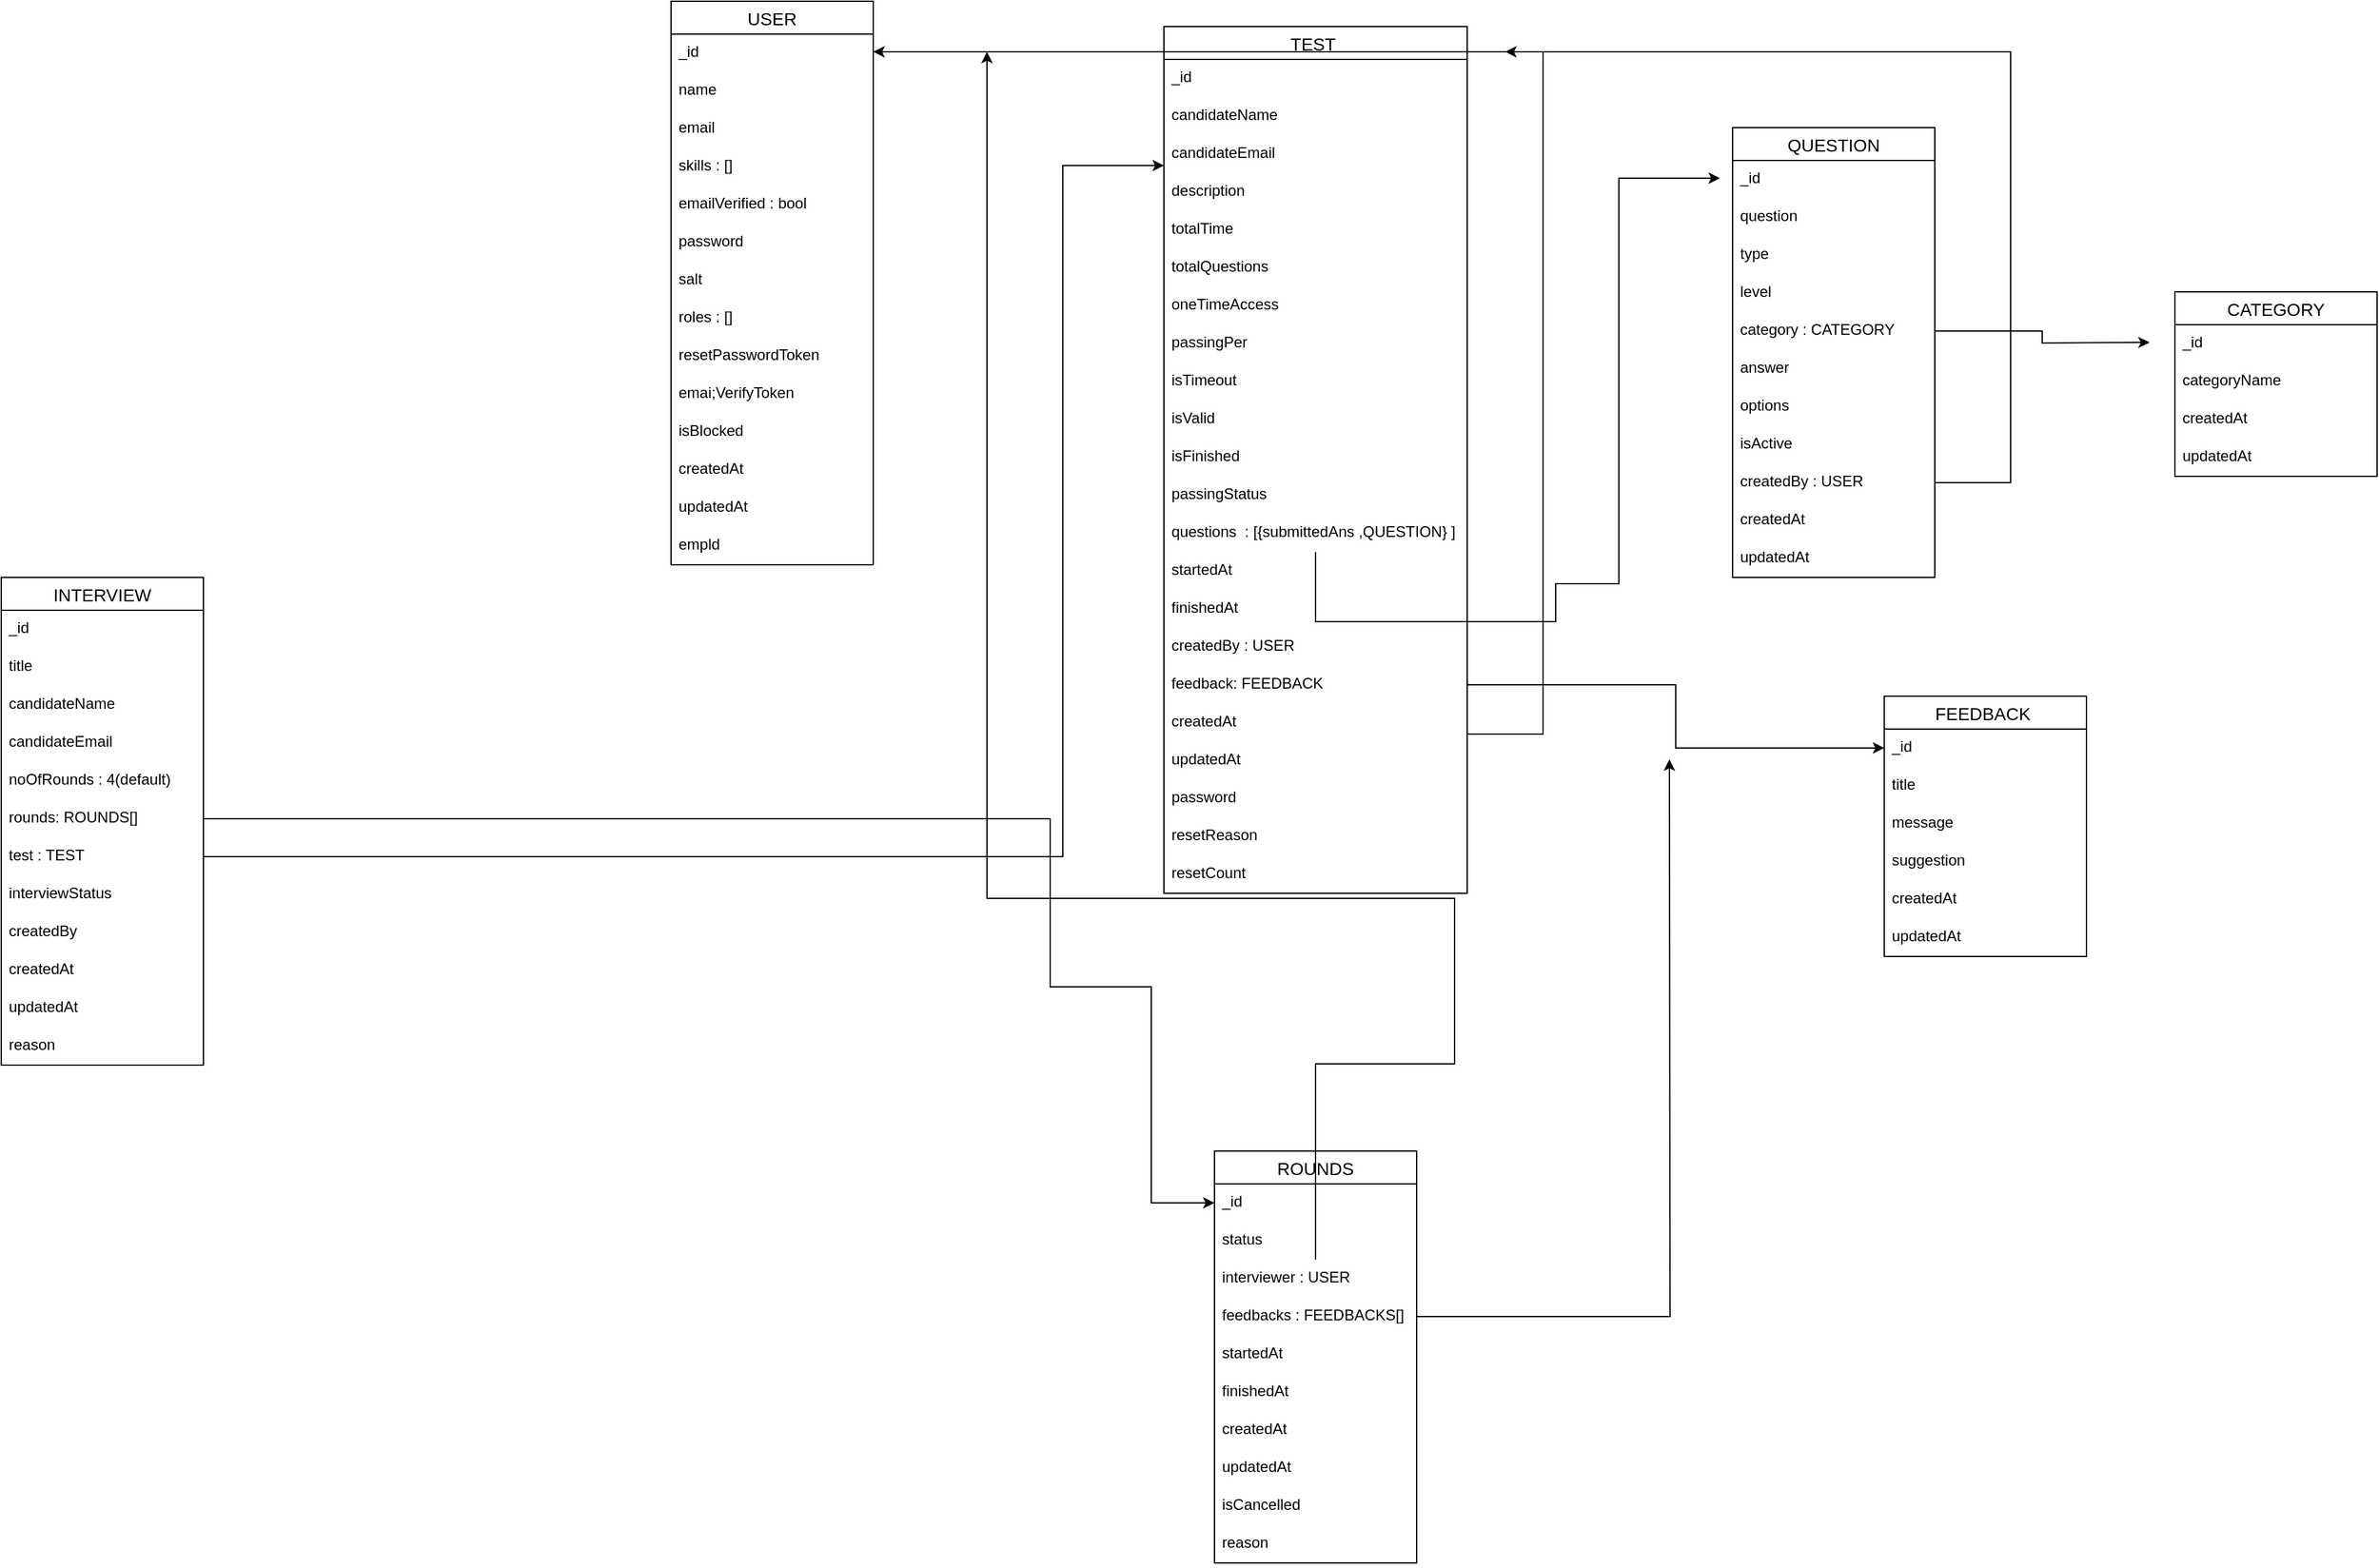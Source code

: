 <mxfile version="14.3.2" type="device"><diagram id="RXC4YvGjuLLL5OSMf6uK" name="Page-1"><mxGraphModel dx="2980" dy="975" grid="1" gridSize="10" guides="1" tooltips="1" connect="1" arrows="1" fold="1" page="1" pageScale="1" pageWidth="850" pageHeight="1100" math="0" shadow="0"><root><mxCell id="0"/><mxCell id="1" parent="0"/><mxCell id="gyloX5ppg5Qy0JjKs7_y-1" value="USER" style="swimlane;fontStyle=0;childLayout=stackLayout;horizontal=1;startSize=26;horizontalStack=0;resizeParent=1;resizeParentMax=0;resizeLast=0;collapsible=1;marginBottom=0;align=center;fontSize=14;" parent="1" vertex="1"><mxGeometry x="60" y="40" width="160" height="446" as="geometry"/></mxCell><mxCell id="gyloX5ppg5Qy0JjKs7_y-61" value="_id" style="text;strokeColor=none;fillColor=none;spacingLeft=4;spacingRight=4;overflow=hidden;rotatable=0;points=[[0,0.5],[1,0.5]];portConstraint=eastwest;fontSize=12;" parent="gyloX5ppg5Qy0JjKs7_y-1" vertex="1"><mxGeometry y="26" width="160" height="30" as="geometry"/></mxCell><mxCell id="gyloX5ppg5Qy0JjKs7_y-2" value="name" style="text;strokeColor=none;fillColor=none;spacingLeft=4;spacingRight=4;overflow=hidden;rotatable=0;points=[[0,0.5],[1,0.5]];portConstraint=eastwest;fontSize=12;" parent="gyloX5ppg5Qy0JjKs7_y-1" vertex="1"><mxGeometry y="56" width="160" height="30" as="geometry"/></mxCell><mxCell id="gyloX5ppg5Qy0JjKs7_y-3" value="email" style="text;strokeColor=none;fillColor=none;spacingLeft=4;spacingRight=4;overflow=hidden;rotatable=0;points=[[0,0.5],[1,0.5]];portConstraint=eastwest;fontSize=12;" parent="gyloX5ppg5Qy0JjKs7_y-1" vertex="1"><mxGeometry y="86" width="160" height="30" as="geometry"/></mxCell><mxCell id="gyloX5ppg5Qy0JjKs7_y-4" value="skills : []" style="text;strokeColor=none;fillColor=none;spacingLeft=4;spacingRight=4;overflow=hidden;rotatable=0;points=[[0,0.5],[1,0.5]];portConstraint=eastwest;fontSize=12;" parent="gyloX5ppg5Qy0JjKs7_y-1" vertex="1"><mxGeometry y="116" width="160" height="30" as="geometry"/></mxCell><mxCell id="gyloX5ppg5Qy0JjKs7_y-28" value="emailVerified : bool" style="text;strokeColor=none;fillColor=none;spacingLeft=4;spacingRight=4;overflow=hidden;rotatable=0;points=[[0,0.5],[1,0.5]];portConstraint=eastwest;fontSize=12;" parent="gyloX5ppg5Qy0JjKs7_y-1" vertex="1"><mxGeometry y="146" width="160" height="30" as="geometry"/></mxCell><mxCell id="gyloX5ppg5Qy0JjKs7_y-29" value="password" style="text;strokeColor=none;fillColor=none;spacingLeft=4;spacingRight=4;overflow=hidden;rotatable=0;points=[[0,0.5],[1,0.5]];portConstraint=eastwest;fontSize=12;" parent="gyloX5ppg5Qy0JjKs7_y-1" vertex="1"><mxGeometry y="176" width="160" height="30" as="geometry"/></mxCell><mxCell id="gyloX5ppg5Qy0JjKs7_y-30" value="salt" style="text;strokeColor=none;fillColor=none;spacingLeft=4;spacingRight=4;overflow=hidden;rotatable=0;points=[[0,0.5],[1,0.5]];portConstraint=eastwest;fontSize=12;" parent="gyloX5ppg5Qy0JjKs7_y-1" vertex="1"><mxGeometry y="206" width="160" height="30" as="geometry"/></mxCell><mxCell id="gyloX5ppg5Qy0JjKs7_y-31" value="roles : []" style="text;strokeColor=none;fillColor=none;spacingLeft=4;spacingRight=4;overflow=hidden;rotatable=0;points=[[0,0.5],[1,0.5]];portConstraint=eastwest;fontSize=12;" parent="gyloX5ppg5Qy0JjKs7_y-1" vertex="1"><mxGeometry y="236" width="160" height="30" as="geometry"/></mxCell><mxCell id="gyloX5ppg5Qy0JjKs7_y-32" value="resetPasswordToken" style="text;strokeColor=none;fillColor=none;spacingLeft=4;spacingRight=4;overflow=hidden;rotatable=0;points=[[0,0.5],[1,0.5]];portConstraint=eastwest;fontSize=12;" parent="gyloX5ppg5Qy0JjKs7_y-1" vertex="1"><mxGeometry y="266" width="160" height="30" as="geometry"/></mxCell><mxCell id="gyloX5ppg5Qy0JjKs7_y-33" value="emai;VerifyToken" style="text;strokeColor=none;fillColor=none;spacingLeft=4;spacingRight=4;overflow=hidden;rotatable=0;points=[[0,0.5],[1,0.5]];portConstraint=eastwest;fontSize=12;" parent="gyloX5ppg5Qy0JjKs7_y-1" vertex="1"><mxGeometry y="296" width="160" height="30" as="geometry"/></mxCell><mxCell id="gyloX5ppg5Qy0JjKs7_y-34" value="isBlocked" style="text;strokeColor=none;fillColor=none;spacingLeft=4;spacingRight=4;overflow=hidden;rotatable=0;points=[[0,0.5],[1,0.5]];portConstraint=eastwest;fontSize=12;" parent="gyloX5ppg5Qy0JjKs7_y-1" vertex="1"><mxGeometry y="326" width="160" height="30" as="geometry"/></mxCell><mxCell id="gyloX5ppg5Qy0JjKs7_y-35" value="createdAt" style="text;strokeColor=none;fillColor=none;spacingLeft=4;spacingRight=4;overflow=hidden;rotatable=0;points=[[0,0.5],[1,0.5]];portConstraint=eastwest;fontSize=12;" parent="gyloX5ppg5Qy0JjKs7_y-1" vertex="1"><mxGeometry y="356" width="160" height="30" as="geometry"/></mxCell><mxCell id="gyloX5ppg5Qy0JjKs7_y-36" value="updatedAt" style="text;strokeColor=none;fillColor=none;spacingLeft=4;spacingRight=4;overflow=hidden;rotatable=0;points=[[0,0.5],[1,0.5]];portConstraint=eastwest;fontSize=12;" parent="gyloX5ppg5Qy0JjKs7_y-1" vertex="1"><mxGeometry y="386" width="160" height="30" as="geometry"/></mxCell><mxCell id="gyloX5ppg5Qy0JjKs7_y-116" value="empld&#10;" style="text;strokeColor=none;fillColor=none;spacingLeft=4;spacingRight=4;overflow=hidden;rotatable=0;points=[[0,0.5],[1,0.5]];portConstraint=eastwest;fontSize=12;" parent="gyloX5ppg5Qy0JjKs7_y-1" vertex="1"><mxGeometry y="416" width="160" height="30" as="geometry"/></mxCell><mxCell id="gyloX5ppg5Qy0JjKs7_y-5" value="FEEDBACK " style="swimlane;fontStyle=0;childLayout=stackLayout;horizontal=1;startSize=26;horizontalStack=0;resizeParent=1;resizeParentMax=0;resizeLast=0;collapsible=1;marginBottom=0;align=center;fontSize=14;" parent="1" vertex="1"><mxGeometry x="1020" y="590" width="160" height="206" as="geometry"/></mxCell><mxCell id="gyloX5ppg5Qy0JjKs7_y-60" value="_id" style="text;strokeColor=none;fillColor=none;spacingLeft=4;spacingRight=4;overflow=hidden;rotatable=0;points=[[0,0.5],[1,0.5]];portConstraint=eastwest;fontSize=12;" parent="gyloX5ppg5Qy0JjKs7_y-5" vertex="1"><mxGeometry y="26" width="160" height="30" as="geometry"/></mxCell><mxCell id="gyloX5ppg5Qy0JjKs7_y-6" value="title" style="text;strokeColor=none;fillColor=none;spacingLeft=4;spacingRight=4;overflow=hidden;rotatable=0;points=[[0,0.5],[1,0.5]];portConstraint=eastwest;fontSize=12;" parent="gyloX5ppg5Qy0JjKs7_y-5" vertex="1"><mxGeometry y="56" width="160" height="30" as="geometry"/></mxCell><mxCell id="gyloX5ppg5Qy0JjKs7_y-7" value="message" style="text;strokeColor=none;fillColor=none;spacingLeft=4;spacingRight=4;overflow=hidden;rotatable=0;points=[[0,0.5],[1,0.5]];portConstraint=eastwest;fontSize=12;" parent="gyloX5ppg5Qy0JjKs7_y-5" vertex="1"><mxGeometry y="86" width="160" height="30" as="geometry"/></mxCell><mxCell id="gyloX5ppg5Qy0JjKs7_y-8" value="suggestion" style="text;strokeColor=none;fillColor=none;spacingLeft=4;spacingRight=4;overflow=hidden;rotatable=0;points=[[0,0.5],[1,0.5]];portConstraint=eastwest;fontSize=12;" parent="gyloX5ppg5Qy0JjKs7_y-5" vertex="1"><mxGeometry y="116" width="160" height="30" as="geometry"/></mxCell><mxCell id="gyloX5ppg5Qy0JjKs7_y-37" value="createdAt" style="text;strokeColor=none;fillColor=none;spacingLeft=4;spacingRight=4;overflow=hidden;rotatable=0;points=[[0,0.5],[1,0.5]];portConstraint=eastwest;fontSize=12;" parent="gyloX5ppg5Qy0JjKs7_y-5" vertex="1"><mxGeometry y="146" width="160" height="30" as="geometry"/></mxCell><mxCell id="gyloX5ppg5Qy0JjKs7_y-38" value="updatedAt" style="text;strokeColor=none;fillColor=none;spacingLeft=4;spacingRight=4;overflow=hidden;rotatable=0;points=[[0,0.5],[1,0.5]];portConstraint=eastwest;fontSize=12;" parent="gyloX5ppg5Qy0JjKs7_y-5" vertex="1"><mxGeometry y="176" width="160" height="30" as="geometry"/></mxCell><mxCell id="gyloX5ppg5Qy0JjKs7_y-9" value="TEST " style="swimlane;fontStyle=0;childLayout=stackLayout;horizontal=1;startSize=26;horizontalStack=0;resizeParent=1;resizeParentMax=0;resizeLast=0;collapsible=1;marginBottom=0;align=center;fontSize=14;" parent="1" vertex="1"><mxGeometry x="450" y="60" width="240" height="686" as="geometry"/></mxCell><mxCell id="gyloX5ppg5Qy0JjKs7_y-88" value="_id" style="text;strokeColor=none;fillColor=none;spacingLeft=4;spacingRight=4;overflow=hidden;rotatable=0;points=[[0,0.5],[1,0.5]];portConstraint=eastwest;fontSize=12;" parent="gyloX5ppg5Qy0JjKs7_y-9" vertex="1"><mxGeometry y="26" width="240" height="30" as="geometry"/></mxCell><mxCell id="gyloX5ppg5Qy0JjKs7_y-10" value="candidateName" style="text;strokeColor=none;fillColor=none;spacingLeft=4;spacingRight=4;overflow=hidden;rotatable=0;points=[[0,0.5],[1,0.5]];portConstraint=eastwest;fontSize=12;" parent="gyloX5ppg5Qy0JjKs7_y-9" vertex="1"><mxGeometry y="56" width="240" height="30" as="geometry"/></mxCell><mxCell id="gyloX5ppg5Qy0JjKs7_y-11" value="candidateEmail" style="text;strokeColor=none;fillColor=none;spacingLeft=4;spacingRight=4;overflow=hidden;rotatable=0;points=[[0,0.5],[1,0.5]];portConstraint=eastwest;fontSize=12;" parent="gyloX5ppg5Qy0JjKs7_y-9" vertex="1"><mxGeometry y="86" width="240" height="30" as="geometry"/></mxCell><mxCell id="gyloX5ppg5Qy0JjKs7_y-12" value="description" style="text;strokeColor=none;fillColor=none;spacingLeft=4;spacingRight=4;overflow=hidden;rotatable=0;points=[[0,0.5],[1,0.5]];portConstraint=eastwest;fontSize=12;" parent="gyloX5ppg5Qy0JjKs7_y-9" vertex="1"><mxGeometry y="116" width="240" height="30" as="geometry"/></mxCell><mxCell id="gyloX5ppg5Qy0JjKs7_y-43" value="totalTime" style="text;strokeColor=none;fillColor=none;spacingLeft=4;spacingRight=4;overflow=hidden;rotatable=0;points=[[0,0.5],[1,0.5]];portConstraint=eastwest;fontSize=12;" parent="gyloX5ppg5Qy0JjKs7_y-9" vertex="1"><mxGeometry y="146" width="240" height="30" as="geometry"/></mxCell><mxCell id="gyloX5ppg5Qy0JjKs7_y-44" value="totalQuestions" style="text;strokeColor=none;fillColor=none;spacingLeft=4;spacingRight=4;overflow=hidden;rotatable=0;points=[[0,0.5],[1,0.5]];portConstraint=eastwest;fontSize=12;" parent="gyloX5ppg5Qy0JjKs7_y-9" vertex="1"><mxGeometry y="176" width="240" height="30" as="geometry"/></mxCell><mxCell id="gyloX5ppg5Qy0JjKs7_y-45" value="oneTimeAccess" style="text;strokeColor=none;fillColor=none;spacingLeft=4;spacingRight=4;overflow=hidden;rotatable=0;points=[[0,0.5],[1,0.5]];portConstraint=eastwest;fontSize=12;" parent="gyloX5ppg5Qy0JjKs7_y-9" vertex="1"><mxGeometry y="206" width="240" height="30" as="geometry"/></mxCell><mxCell id="gyloX5ppg5Qy0JjKs7_y-46" value="passingPer" style="text;strokeColor=none;fillColor=none;spacingLeft=4;spacingRight=4;overflow=hidden;rotatable=0;points=[[0,0.5],[1,0.5]];portConstraint=eastwest;fontSize=12;" parent="gyloX5ppg5Qy0JjKs7_y-9" vertex="1"><mxGeometry y="236" width="240" height="30" as="geometry"/></mxCell><mxCell id="gyloX5ppg5Qy0JjKs7_y-47" value="isTimeout" style="text;strokeColor=none;fillColor=none;spacingLeft=4;spacingRight=4;overflow=hidden;rotatable=0;points=[[0,0.5],[1,0.5]];portConstraint=eastwest;fontSize=12;" parent="gyloX5ppg5Qy0JjKs7_y-9" vertex="1"><mxGeometry y="266" width="240" height="30" as="geometry"/></mxCell><mxCell id="gyloX5ppg5Qy0JjKs7_y-48" value="isValid" style="text;strokeColor=none;fillColor=none;spacingLeft=4;spacingRight=4;overflow=hidden;rotatable=0;points=[[0,0.5],[1,0.5]];portConstraint=eastwest;fontSize=12;" parent="gyloX5ppg5Qy0JjKs7_y-9" vertex="1"><mxGeometry y="296" width="240" height="30" as="geometry"/></mxCell><mxCell id="gyloX5ppg5Qy0JjKs7_y-49" value="isFinished" style="text;strokeColor=none;fillColor=none;spacingLeft=4;spacingRight=4;overflow=hidden;rotatable=0;points=[[0,0.5],[1,0.5]];portConstraint=eastwest;fontSize=12;" parent="gyloX5ppg5Qy0JjKs7_y-9" vertex="1"><mxGeometry y="326" width="240" height="30" as="geometry"/></mxCell><mxCell id="gyloX5ppg5Qy0JjKs7_y-50" value="passingStatus" style="text;strokeColor=none;fillColor=none;spacingLeft=4;spacingRight=4;overflow=hidden;rotatable=0;points=[[0,0.5],[1,0.5]];portConstraint=eastwest;fontSize=12;" parent="gyloX5ppg5Qy0JjKs7_y-9" vertex="1"><mxGeometry y="356" width="240" height="30" as="geometry"/></mxCell><mxCell id="gyloX5ppg5Qy0JjKs7_y-51" value="questions  : [{submittedAns ,QUESTION} ]" style="text;strokeColor=none;fillColor=none;spacingLeft=4;spacingRight=4;overflow=hidden;rotatable=0;points=[[0,0.5],[1,0.5]];portConstraint=eastwest;fontSize=12;" parent="gyloX5ppg5Qy0JjKs7_y-9" vertex="1"><mxGeometry y="386" width="240" height="30" as="geometry"/></mxCell><mxCell id="gyloX5ppg5Qy0JjKs7_y-52" value="startedAt" style="text;strokeColor=none;fillColor=none;spacingLeft=4;spacingRight=4;overflow=hidden;rotatable=0;points=[[0,0.5],[1,0.5]];portConstraint=eastwest;fontSize=12;" parent="gyloX5ppg5Qy0JjKs7_y-9" vertex="1"><mxGeometry y="416" width="240" height="30" as="geometry"/></mxCell><mxCell id="gyloX5ppg5Qy0JjKs7_y-53" value="finishedAt" style="text;strokeColor=none;fillColor=none;spacingLeft=4;spacingRight=4;overflow=hidden;rotatable=0;points=[[0,0.5],[1,0.5]];portConstraint=eastwest;fontSize=12;" parent="gyloX5ppg5Qy0JjKs7_y-9" vertex="1"><mxGeometry y="446" width="240" height="30" as="geometry"/></mxCell><mxCell id="gyloX5ppg5Qy0JjKs7_y-56" value="createdBy : USER" style="text;strokeColor=none;fillColor=none;spacingLeft=4;spacingRight=4;overflow=hidden;rotatable=0;points=[[0,0.5],[1,0.5]];portConstraint=eastwest;fontSize=12;" parent="gyloX5ppg5Qy0JjKs7_y-9" vertex="1"><mxGeometry y="476" width="240" height="30" as="geometry"/></mxCell><mxCell id="gyloX5ppg5Qy0JjKs7_y-55" value="feedback: FEEDBACK" style="text;strokeColor=none;fillColor=none;spacingLeft=4;spacingRight=4;overflow=hidden;rotatable=0;points=[[0,0.5],[1,0.5]];portConstraint=eastwest;fontSize=12;" parent="gyloX5ppg5Qy0JjKs7_y-9" vertex="1"><mxGeometry y="506" width="240" height="30" as="geometry"/></mxCell><mxCell id="gyloX5ppg5Qy0JjKs7_y-57" value="createdAt" style="text;strokeColor=none;fillColor=none;spacingLeft=4;spacingRight=4;overflow=hidden;rotatable=0;points=[[0,0.5],[1,0.5]];portConstraint=eastwest;fontSize=12;" parent="gyloX5ppg5Qy0JjKs7_y-9" vertex="1"><mxGeometry y="536" width="240" height="30" as="geometry"/></mxCell><mxCell id="gyloX5ppg5Qy0JjKs7_y-58" value="updatedAt" style="text;strokeColor=none;fillColor=none;spacingLeft=4;spacingRight=4;overflow=hidden;rotatable=0;points=[[0,0.5],[1,0.5]];portConstraint=eastwest;fontSize=12;" parent="gyloX5ppg5Qy0JjKs7_y-9" vertex="1"><mxGeometry y="566" width="240" height="30" as="geometry"/></mxCell><mxCell id="gyloX5ppg5Qy0JjKs7_y-140" value="password" style="text;strokeColor=none;fillColor=none;spacingLeft=4;spacingRight=4;overflow=hidden;rotatable=0;points=[[0,0.5],[1,0.5]];portConstraint=eastwest;fontSize=12;" parent="gyloX5ppg5Qy0JjKs7_y-9" vertex="1"><mxGeometry y="596" width="240" height="30" as="geometry"/></mxCell><mxCell id="o05LQuBGmPNd7grdOM4i-1" value="resetReason" style="text;strokeColor=none;fillColor=none;spacingLeft=4;spacingRight=4;overflow=hidden;rotatable=0;points=[[0,0.5],[1,0.5]];portConstraint=eastwest;fontSize=12;" vertex="1" parent="gyloX5ppg5Qy0JjKs7_y-9"><mxGeometry y="626" width="240" height="30" as="geometry"/></mxCell><mxCell id="o05LQuBGmPNd7grdOM4i-2" value="resetCount" style="text;strokeColor=none;fillColor=none;spacingLeft=4;spacingRight=4;overflow=hidden;rotatable=0;points=[[0,0.5],[1,0.5]];portConstraint=eastwest;fontSize=12;" vertex="1" parent="gyloX5ppg5Qy0JjKs7_y-9"><mxGeometry y="656" width="240" height="30" as="geometry"/></mxCell><mxCell id="gyloX5ppg5Qy0JjKs7_y-13" value="QUESTION" style="swimlane;fontStyle=0;childLayout=stackLayout;horizontal=1;startSize=26;horizontalStack=0;resizeParent=1;resizeParentMax=0;resizeLast=0;collapsible=1;marginBottom=0;align=center;fontSize=14;" parent="1" vertex="1"><mxGeometry x="900" y="140" width="160" height="356" as="geometry"/></mxCell><mxCell id="gyloX5ppg5Qy0JjKs7_y-14" value="_id" style="text;strokeColor=none;fillColor=none;spacingLeft=4;spacingRight=4;overflow=hidden;rotatable=0;points=[[0,0.5],[1,0.5]];portConstraint=eastwest;fontSize=12;" parent="gyloX5ppg5Qy0JjKs7_y-13" vertex="1"><mxGeometry y="26" width="160" height="30" as="geometry"/></mxCell><mxCell id="gyloX5ppg5Qy0JjKs7_y-15" value="question" style="text;strokeColor=none;fillColor=none;spacingLeft=4;spacingRight=4;overflow=hidden;rotatable=0;points=[[0,0.5],[1,0.5]];portConstraint=eastwest;fontSize=12;" parent="gyloX5ppg5Qy0JjKs7_y-13" vertex="1"><mxGeometry y="56" width="160" height="30" as="geometry"/></mxCell><mxCell id="gyloX5ppg5Qy0JjKs7_y-16" value="type" style="text;strokeColor=none;fillColor=none;spacingLeft=4;spacingRight=4;overflow=hidden;rotatable=0;points=[[0,0.5],[1,0.5]];portConstraint=eastwest;fontSize=12;" parent="gyloX5ppg5Qy0JjKs7_y-13" vertex="1"><mxGeometry y="86" width="160" height="30" as="geometry"/></mxCell><mxCell id="gyloX5ppg5Qy0JjKs7_y-75" value="level" style="text;strokeColor=none;fillColor=none;spacingLeft=4;spacingRight=4;overflow=hidden;rotatable=0;points=[[0,0.5],[1,0.5]];portConstraint=eastwest;fontSize=12;" parent="gyloX5ppg5Qy0JjKs7_y-13" vertex="1"><mxGeometry y="116" width="160" height="30" as="geometry"/></mxCell><mxCell id="gyloX5ppg5Qy0JjKs7_y-76" value="category : CATEGORY" style="text;strokeColor=none;fillColor=none;spacingLeft=4;spacingRight=4;overflow=hidden;rotatable=0;points=[[0,0.5],[1,0.5]];portConstraint=eastwest;fontSize=12;" parent="gyloX5ppg5Qy0JjKs7_y-13" vertex="1"><mxGeometry y="146" width="160" height="30" as="geometry"/></mxCell><mxCell id="gyloX5ppg5Qy0JjKs7_y-77" value="answer" style="text;strokeColor=none;fillColor=none;spacingLeft=4;spacingRight=4;overflow=hidden;rotatable=0;points=[[0,0.5],[1,0.5]];portConstraint=eastwest;fontSize=12;" parent="gyloX5ppg5Qy0JjKs7_y-13" vertex="1"><mxGeometry y="176" width="160" height="30" as="geometry"/></mxCell><mxCell id="gyloX5ppg5Qy0JjKs7_y-78" value="options" style="text;strokeColor=none;fillColor=none;spacingLeft=4;spacingRight=4;overflow=hidden;rotatable=0;points=[[0,0.5],[1,0.5]];portConstraint=eastwest;fontSize=12;" parent="gyloX5ppg5Qy0JjKs7_y-13" vertex="1"><mxGeometry y="206" width="160" height="30" as="geometry"/></mxCell><mxCell id="gyloX5ppg5Qy0JjKs7_y-79" value="isActive" style="text;strokeColor=none;fillColor=none;spacingLeft=4;spacingRight=4;overflow=hidden;rotatable=0;points=[[0,0.5],[1,0.5]];portConstraint=eastwest;fontSize=12;" parent="gyloX5ppg5Qy0JjKs7_y-13" vertex="1"><mxGeometry y="236" width="160" height="30" as="geometry"/></mxCell><mxCell id="gyloX5ppg5Qy0JjKs7_y-80" value="createdBy : USER" style="text;strokeColor=none;fillColor=none;spacingLeft=4;spacingRight=4;overflow=hidden;rotatable=0;points=[[0,0.5],[1,0.5]];portConstraint=eastwest;fontSize=12;" parent="gyloX5ppg5Qy0JjKs7_y-13" vertex="1"><mxGeometry y="266" width="160" height="30" as="geometry"/></mxCell><mxCell id="gyloX5ppg5Qy0JjKs7_y-81" value="createdAt" style="text;strokeColor=none;fillColor=none;spacingLeft=4;spacingRight=4;overflow=hidden;rotatable=0;points=[[0,0.5],[1,0.5]];portConstraint=eastwest;fontSize=12;" parent="gyloX5ppg5Qy0JjKs7_y-13" vertex="1"><mxGeometry y="296" width="160" height="30" as="geometry"/></mxCell><mxCell id="gyloX5ppg5Qy0JjKs7_y-82" value="updatedAt" style="text;strokeColor=none;fillColor=none;spacingLeft=4;spacingRight=4;overflow=hidden;rotatable=0;points=[[0,0.5],[1,0.5]];portConstraint=eastwest;fontSize=12;" parent="gyloX5ppg5Qy0JjKs7_y-13" vertex="1"><mxGeometry y="326" width="160" height="30" as="geometry"/></mxCell><mxCell id="gyloX5ppg5Qy0JjKs7_y-17" value="CATEGORY" style="swimlane;fontStyle=0;childLayout=stackLayout;horizontal=1;startSize=26;horizontalStack=0;resizeParent=1;resizeParentMax=0;resizeLast=0;collapsible=1;marginBottom=0;align=center;fontSize=14;strokeColor=#000000;" parent="1" vertex="1"><mxGeometry x="1250" y="270" width="160" height="146" as="geometry"/></mxCell><mxCell id="gyloX5ppg5Qy0JjKs7_y-62" value="_id" style="text;strokeColor=none;fillColor=none;spacingLeft=4;spacingRight=4;overflow=hidden;rotatable=0;points=[[0,0.5],[1,0.5]];portConstraint=eastwest;fontSize=12;" parent="gyloX5ppg5Qy0JjKs7_y-17" vertex="1"><mxGeometry y="26" width="160" height="30" as="geometry"/></mxCell><mxCell id="gyloX5ppg5Qy0JjKs7_y-21" value="categoryName" style="text;strokeColor=none;fillColor=none;spacingLeft=4;spacingRight=4;overflow=hidden;rotatable=0;points=[[0,0.5],[1,0.5]];portConstraint=eastwest;fontSize=12;" parent="gyloX5ppg5Qy0JjKs7_y-17" vertex="1"><mxGeometry y="56" width="160" height="30" as="geometry"/></mxCell><mxCell id="gyloX5ppg5Qy0JjKs7_y-20" value="createdAt" style="text;strokeColor=none;fillColor=none;spacingLeft=4;spacingRight=4;overflow=hidden;rotatable=0;points=[[0,0.5],[1,0.5]];portConstraint=eastwest;fontSize=12;" parent="gyloX5ppg5Qy0JjKs7_y-17" vertex="1"><mxGeometry y="86" width="160" height="30" as="geometry"/></mxCell><mxCell id="gyloX5ppg5Qy0JjKs7_y-19" value="updatedAt&#10;" style="text;strokeColor=none;fillColor=none;spacingLeft=4;spacingRight=4;overflow=hidden;rotatable=0;points=[[0,0.5],[1,0.5]];portConstraint=eastwest;fontSize=12;" parent="gyloX5ppg5Qy0JjKs7_y-17" vertex="1"><mxGeometry y="116" width="160" height="30" as="geometry"/></mxCell><mxCell id="gyloX5ppg5Qy0JjKs7_y-39" value="INTERVIEW" style="swimlane;fontStyle=0;childLayout=stackLayout;horizontal=1;startSize=26;horizontalStack=0;resizeParent=1;resizeParentMax=0;resizeLast=0;collapsible=1;marginBottom=0;align=center;fontSize=14;" parent="1" vertex="1"><mxGeometry x="-470" y="496" width="160" height="386" as="geometry"/></mxCell><mxCell id="gyloX5ppg5Qy0JjKs7_y-94" value="_id" style="text;strokeColor=none;fillColor=none;spacingLeft=4;spacingRight=4;overflow=hidden;rotatable=0;points=[[0,0.5],[1,0.5]];portConstraint=eastwest;fontSize=12;" parent="gyloX5ppg5Qy0JjKs7_y-39" vertex="1"><mxGeometry y="26" width="160" height="30" as="geometry"/></mxCell><mxCell id="gyloX5ppg5Qy0JjKs7_y-40" value="title" style="text;strokeColor=none;fillColor=none;spacingLeft=4;spacingRight=4;overflow=hidden;rotatable=0;points=[[0,0.5],[1,0.5]];portConstraint=eastwest;fontSize=12;" parent="gyloX5ppg5Qy0JjKs7_y-39" vertex="1"><mxGeometry y="56" width="160" height="30" as="geometry"/></mxCell><mxCell id="gyloX5ppg5Qy0JjKs7_y-41" value="candidateName" style="text;strokeColor=none;fillColor=none;spacingLeft=4;spacingRight=4;overflow=hidden;rotatable=0;points=[[0,0.5],[1,0.5]];portConstraint=eastwest;fontSize=12;" parent="gyloX5ppg5Qy0JjKs7_y-39" vertex="1"><mxGeometry y="86" width="160" height="30" as="geometry"/></mxCell><mxCell id="gyloX5ppg5Qy0JjKs7_y-42" value="candidateEmail" style="text;strokeColor=none;fillColor=none;spacingLeft=4;spacingRight=4;overflow=hidden;rotatable=0;points=[[0,0.5],[1,0.5]];portConstraint=eastwest;fontSize=12;" parent="gyloX5ppg5Qy0JjKs7_y-39" vertex="1"><mxGeometry y="116" width="160" height="30" as="geometry"/></mxCell><mxCell id="gyloX5ppg5Qy0JjKs7_y-89" value="noOfRounds : 4(default)" style="text;strokeColor=none;fillColor=none;spacingLeft=4;spacingRight=4;overflow=hidden;rotatable=0;points=[[0,0.5],[1,0.5]];portConstraint=eastwest;fontSize=12;" parent="gyloX5ppg5Qy0JjKs7_y-39" vertex="1"><mxGeometry y="146" width="160" height="30" as="geometry"/></mxCell><mxCell id="gyloX5ppg5Qy0JjKs7_y-90" value="rounds: ROUNDS[]" style="text;strokeColor=none;fillColor=none;spacingLeft=4;spacingRight=4;overflow=hidden;rotatable=0;points=[[0,0.5],[1,0.5]];portConstraint=eastwest;fontSize=12;" parent="gyloX5ppg5Qy0JjKs7_y-39" vertex="1"><mxGeometry y="176" width="160" height="30" as="geometry"/></mxCell><mxCell id="gyloX5ppg5Qy0JjKs7_y-91" value="test : TEST" style="text;strokeColor=none;fillColor=none;spacingLeft=4;spacingRight=4;overflow=hidden;rotatable=0;points=[[0,0.5],[1,0.5]];portConstraint=eastwest;fontSize=12;" parent="gyloX5ppg5Qy0JjKs7_y-39" vertex="1"><mxGeometry y="206" width="160" height="30" as="geometry"/></mxCell><mxCell id="gyloX5ppg5Qy0JjKs7_y-92" value="interviewStatus" style="text;strokeColor=none;fillColor=none;spacingLeft=4;spacingRight=4;overflow=hidden;rotatable=0;points=[[0,0.5],[1,0.5]];portConstraint=eastwest;fontSize=12;" parent="gyloX5ppg5Qy0JjKs7_y-39" vertex="1"><mxGeometry y="236" width="160" height="30" as="geometry"/></mxCell><mxCell id="gyloX5ppg5Qy0JjKs7_y-93" value="createdBy" style="text;strokeColor=none;fillColor=none;spacingLeft=4;spacingRight=4;overflow=hidden;rotatable=0;points=[[0,0.5],[1,0.5]];portConstraint=eastwest;fontSize=12;" parent="gyloX5ppg5Qy0JjKs7_y-39" vertex="1"><mxGeometry y="266" width="160" height="30" as="geometry"/></mxCell><mxCell id="gyloX5ppg5Qy0JjKs7_y-95" value="createdAt" style="text;strokeColor=none;fillColor=none;spacingLeft=4;spacingRight=4;overflow=hidden;rotatable=0;points=[[0,0.5],[1,0.5]];portConstraint=eastwest;fontSize=12;" parent="gyloX5ppg5Qy0JjKs7_y-39" vertex="1"><mxGeometry y="296" width="160" height="30" as="geometry"/></mxCell><mxCell id="gyloX5ppg5Qy0JjKs7_y-96" value="updatedAt" style="text;strokeColor=none;fillColor=none;spacingLeft=4;spacingRight=4;overflow=hidden;rotatable=0;points=[[0,0.5],[1,0.5]];portConstraint=eastwest;fontSize=12;" parent="gyloX5ppg5Qy0JjKs7_y-39" vertex="1"><mxGeometry y="326" width="160" height="30" as="geometry"/></mxCell><mxCell id="gyloX5ppg5Qy0JjKs7_y-117" value="reason&#10;" style="text;strokeColor=none;fillColor=none;spacingLeft=4;spacingRight=4;overflow=hidden;rotatable=0;points=[[0,0.5],[1,0.5]];portConstraint=eastwest;fontSize=12;" parent="gyloX5ppg5Qy0JjKs7_y-39" vertex="1"><mxGeometry y="356" width="160" height="30" as="geometry"/></mxCell><mxCell id="gyloX5ppg5Qy0JjKs7_y-71" style="edgeStyle=orthogonalEdgeStyle;rounded=0;orthogonalLoop=1;jettySize=auto;html=1;exitX=1;exitY=0.5;exitDx=0;exitDy=0;" parent="1" source="gyloX5ppg5Qy0JjKs7_y-56" target="gyloX5ppg5Qy0JjKs7_y-61" edge="1"><mxGeometry relative="1" as="geometry"><mxPoint x="420" y="80" as="targetPoint"/><mxPoint x="760" y="620" as="sourcePoint"/><Array as="points"><mxPoint x="750" y="620"/><mxPoint x="750" y="80"/></Array></mxGeometry></mxCell><mxCell id="gyloX5ppg5Qy0JjKs7_y-73" style="edgeStyle=orthogonalEdgeStyle;rounded=0;orthogonalLoop=1;jettySize=auto;html=1;entryX=0;entryY=0.5;entryDx=0;entryDy=0;" parent="1" source="gyloX5ppg5Qy0JjKs7_y-55" target="gyloX5ppg5Qy0JjKs7_y-60" edge="1"><mxGeometry relative="1" as="geometry"><mxPoint x="970" y="621" as="targetPoint"/></mxGeometry></mxCell><mxCell id="gyloX5ppg5Qy0JjKs7_y-74" style="edgeStyle=orthogonalEdgeStyle;rounded=0;orthogonalLoop=1;jettySize=auto;html=1;" parent="1" source="gyloX5ppg5Qy0JjKs7_y-51" edge="1"><mxGeometry relative="1" as="geometry"><mxPoint x="890" y="180" as="targetPoint"/><Array as="points"><mxPoint x="760" y="531"/><mxPoint x="760" y="501"/><mxPoint x="810" y="501"/><mxPoint x="810" y="180"/></Array></mxGeometry></mxCell><mxCell id="gyloX5ppg5Qy0JjKs7_y-85" style="edgeStyle=orthogonalEdgeStyle;rounded=0;orthogonalLoop=1;jettySize=auto;html=1;" parent="1" source="gyloX5ppg5Qy0JjKs7_y-76" edge="1"><mxGeometry relative="1" as="geometry"><mxPoint x="1230" y="310" as="targetPoint"/></mxGeometry></mxCell><mxCell id="gyloX5ppg5Qy0JjKs7_y-86" style="edgeStyle=orthogonalEdgeStyle;rounded=0;orthogonalLoop=1;jettySize=auto;html=1;" parent="1" source="gyloX5ppg5Qy0JjKs7_y-80" edge="1"><mxGeometry relative="1" as="geometry"><mxPoint x="720" y="80" as="targetPoint"/><Array as="points"><mxPoint x="1120" y="421"/><mxPoint x="1120" y="80"/></Array></mxGeometry></mxCell><mxCell id="gyloX5ppg5Qy0JjKs7_y-97" style="edgeStyle=orthogonalEdgeStyle;rounded=0;orthogonalLoop=1;jettySize=auto;html=1;" parent="1" source="gyloX5ppg5Qy0JjKs7_y-91" edge="1"><mxGeometry relative="1" as="geometry"><mxPoint x="450" y="170" as="targetPoint"/><Array as="points"><mxPoint x="370" y="717"/><mxPoint x="370" y="170"/></Array></mxGeometry></mxCell><mxCell id="gyloX5ppg5Qy0JjKs7_y-98" value="ROUNDS" style="swimlane;fontStyle=0;childLayout=stackLayout;horizontal=1;startSize=26;horizontalStack=0;resizeParent=1;resizeParentMax=0;resizeLast=0;collapsible=1;marginBottom=0;align=center;fontSize=14;" parent="1" vertex="1"><mxGeometry x="490" y="950" width="160" height="326" as="geometry"/></mxCell><mxCell id="gyloX5ppg5Qy0JjKs7_y-99" value="_id" style="text;strokeColor=none;fillColor=none;spacingLeft=4;spacingRight=4;overflow=hidden;rotatable=0;points=[[0,0.5],[1,0.5]];portConstraint=eastwest;fontSize=12;" parent="gyloX5ppg5Qy0JjKs7_y-98" vertex="1"><mxGeometry y="26" width="160" height="30" as="geometry"/></mxCell><mxCell id="gyloX5ppg5Qy0JjKs7_y-100" value="status" style="text;strokeColor=none;fillColor=none;spacingLeft=4;spacingRight=4;overflow=hidden;rotatable=0;points=[[0,0.5],[1,0.5]];portConstraint=eastwest;fontSize=12;" parent="gyloX5ppg5Qy0JjKs7_y-98" vertex="1"><mxGeometry y="56" width="160" height="30" as="geometry"/></mxCell><mxCell id="gyloX5ppg5Qy0JjKs7_y-101" value="interviewer : USER" style="text;strokeColor=none;fillColor=none;spacingLeft=4;spacingRight=4;overflow=hidden;rotatable=0;points=[[0,0.5],[1,0.5]];portConstraint=eastwest;fontSize=12;" parent="gyloX5ppg5Qy0JjKs7_y-98" vertex="1"><mxGeometry y="86" width="160" height="30" as="geometry"/></mxCell><mxCell id="gyloX5ppg5Qy0JjKs7_y-102" value="feedbacks : FEEDBACKS[]" style="text;strokeColor=none;fillColor=none;spacingLeft=4;spacingRight=4;overflow=hidden;rotatable=0;points=[[0,0.5],[1,0.5]];portConstraint=eastwest;fontSize=12;" parent="gyloX5ppg5Qy0JjKs7_y-98" vertex="1"><mxGeometry y="116" width="160" height="30" as="geometry"/></mxCell><mxCell id="gyloX5ppg5Qy0JjKs7_y-103" value="startedAt" style="text;strokeColor=none;fillColor=none;spacingLeft=4;spacingRight=4;overflow=hidden;rotatable=0;points=[[0,0.5],[1,0.5]];portConstraint=eastwest;fontSize=12;" parent="gyloX5ppg5Qy0JjKs7_y-98" vertex="1"><mxGeometry y="146" width="160" height="30" as="geometry"/></mxCell><mxCell id="gyloX5ppg5Qy0JjKs7_y-104" value="finishedAt" style="text;strokeColor=none;fillColor=none;spacingLeft=4;spacingRight=4;overflow=hidden;rotatable=0;points=[[0,0.5],[1,0.5]];portConstraint=eastwest;fontSize=12;" parent="gyloX5ppg5Qy0JjKs7_y-98" vertex="1"><mxGeometry y="176" width="160" height="30" as="geometry"/></mxCell><mxCell id="gyloX5ppg5Qy0JjKs7_y-105" value="createdAt" style="text;strokeColor=none;fillColor=none;spacingLeft=4;spacingRight=4;overflow=hidden;rotatable=0;points=[[0,0.5],[1,0.5]];portConstraint=eastwest;fontSize=12;" parent="gyloX5ppg5Qy0JjKs7_y-98" vertex="1"><mxGeometry y="206" width="160" height="30" as="geometry"/></mxCell><mxCell id="gyloX5ppg5Qy0JjKs7_y-106" value="updatedAt" style="text;strokeColor=none;fillColor=none;spacingLeft=4;spacingRight=4;overflow=hidden;rotatable=0;points=[[0,0.5],[1,0.5]];portConstraint=eastwest;fontSize=12;" parent="gyloX5ppg5Qy0JjKs7_y-98" vertex="1"><mxGeometry y="236" width="160" height="30" as="geometry"/></mxCell><mxCell id="gyloX5ppg5Qy0JjKs7_y-118" value="isCancelled" style="text;strokeColor=none;fillColor=none;spacingLeft=4;spacingRight=4;overflow=hidden;rotatable=0;points=[[0,0.5],[1,0.5]];portConstraint=eastwest;fontSize=12;" parent="gyloX5ppg5Qy0JjKs7_y-98" vertex="1"><mxGeometry y="266" width="160" height="30" as="geometry"/></mxCell><mxCell id="gyloX5ppg5Qy0JjKs7_y-119" value="reason&#10;" style="text;strokeColor=none;fillColor=none;spacingLeft=4;spacingRight=4;overflow=hidden;rotatable=0;points=[[0,0.5],[1,0.5]];portConstraint=eastwest;fontSize=12;" parent="gyloX5ppg5Qy0JjKs7_y-98" vertex="1"><mxGeometry y="296" width="160" height="30" as="geometry"/></mxCell><mxCell id="gyloX5ppg5Qy0JjKs7_y-110" style="edgeStyle=orthogonalEdgeStyle;rounded=0;orthogonalLoop=1;jettySize=auto;html=1;" parent="1" source="gyloX5ppg5Qy0JjKs7_y-102" edge="1"><mxGeometry relative="1" as="geometry"><mxPoint x="850" y="640" as="targetPoint"/></mxGeometry></mxCell><mxCell id="gyloX5ppg5Qy0JjKs7_y-111" style="edgeStyle=orthogonalEdgeStyle;rounded=0;orthogonalLoop=1;jettySize=auto;html=1;" parent="1" source="gyloX5ppg5Qy0JjKs7_y-101" edge="1"><mxGeometry relative="1" as="geometry"><mxPoint x="310" y="80" as="targetPoint"/><Array as="points"><mxPoint x="680" y="881"/><mxPoint x="680" y="750"/></Array></mxGeometry></mxCell><mxCell id="gyloX5ppg5Qy0JjKs7_y-112" style="edgeStyle=orthogonalEdgeStyle;rounded=0;orthogonalLoop=1;jettySize=auto;html=1;entryX=0;entryY=0.5;entryDx=0;entryDy=0;" parent="1" source="gyloX5ppg5Qy0JjKs7_y-90" target="gyloX5ppg5Qy0JjKs7_y-99" edge="1"><mxGeometry relative="1" as="geometry"><mxPoint x="350" y="820.0" as="targetPoint"/><Array as="points"><mxPoint x="360" y="687"/><mxPoint x="360" y="820"/><mxPoint x="440" y="820"/></Array></mxGeometry></mxCell></root></mxGraphModel></diagram></mxfile>
